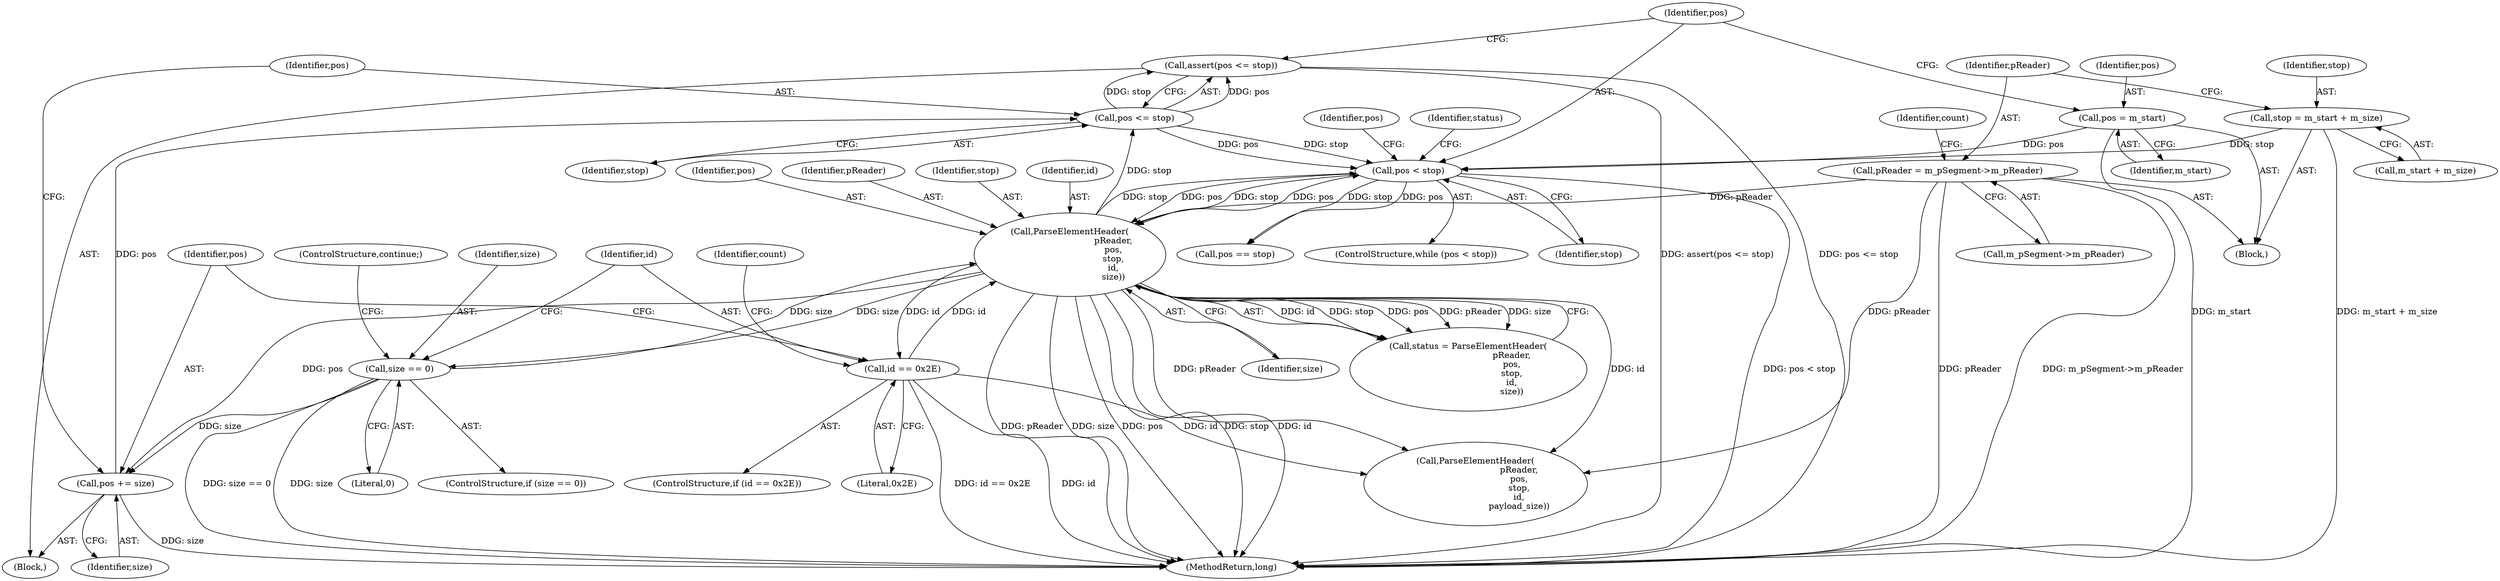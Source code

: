 digraph "1_Android_04839626ed859623901ebd3a5fd483982186b59d_170@API" {
"1000175" [label="(Call,assert(pos <= stop))"];
"1000176" [label="(Call,pos <= stop)"];
"1000172" [label="(Call,pos += size)"];
"1000162" [label="(Call,size == 0)"];
"1000149" [label="(Call,ParseElementHeader(\n                                pReader,\n                                pos,\n                                stop,\n                                id,\n                                size))"];
"1000126" [label="(Call,pReader = m_pSegment->m_pReader)"];
"1000140" [label="(Call,pos < stop)"];
"1000136" [label="(Call,pos = m_start)"];
"1000121" [label="(Call,stop = m_start + m_size)"];
"1000167" [label="(Call,id == 0x2E)"];
"1000171" [label="(Identifier,count)"];
"1000140" [label="(Call,pos < stop)"];
"1000126" [label="(Call,pReader = m_pSegment->m_pReader)"];
"1000148" [label="(Identifier,status)"];
"1000167" [label="(Call,id == 0x2E)"];
"1000127" [label="(Identifier,pReader)"];
"1000154" [label="(Identifier,size)"];
"1000141" [label="(Identifier,pos)"];
"1000143" [label="(Block,)"];
"1000165" [label="(ControlStructure,continue;)"];
"1000172" [label="(Call,pos += size)"];
"1000174" [label="(Identifier,size)"];
"1000161" [label="(ControlStructure,if (size == 0))"];
"1000162" [label="(Call,size == 0)"];
"1000166" [label="(ControlStructure,if (id == 0x2E))"];
"1000163" [label="(Identifier,size)"];
"1000292" [label="(MethodReturn,long)"];
"1000181" [label="(Identifier,pos)"];
"1000123" [label="(Call,m_start + m_size)"];
"1000128" [label="(Call,m_pSegment->m_pReader)"];
"1000177" [label="(Identifier,pos)"];
"1000149" [label="(Call,ParseElementHeader(\n                                pReader,\n                                pos,\n                                stop,\n                                id,\n                                size))"];
"1000173" [label="(Identifier,pos)"];
"1000152" [label="(Identifier,stop)"];
"1000136" [label="(Call,pos = m_start)"];
"1000176" [label="(Call,pos <= stop)"];
"1000164" [label="(Literal,0)"];
"1000147" [label="(Call,status = ParseElementHeader(\n                                pReader,\n                                pos,\n                                stop,\n                                id,\n                                size))"];
"1000121" [label="(Call,stop = m_start + m_size)"];
"1000111" [label="(Block,)"];
"1000138" [label="(Identifier,m_start)"];
"1000137" [label="(Identifier,pos)"];
"1000216" [label="(Call,ParseElementHeader(\n                                pReader,\n                                pos,\n                                stop,\n                                id,\n                                payload_size))"];
"1000178" [label="(Identifier,stop)"];
"1000139" [label="(ControlStructure,while (pos < stop))"];
"1000169" [label="(Literal,0x2E)"];
"1000153" [label="(Identifier,id)"];
"1000175" [label="(Call,assert(pos <= stop))"];
"1000133" [label="(Identifier,count)"];
"1000168" [label="(Identifier,id)"];
"1000142" [label="(Identifier,stop)"];
"1000180" [label="(Call,pos == stop)"];
"1000151" [label="(Identifier,pos)"];
"1000150" [label="(Identifier,pReader)"];
"1000122" [label="(Identifier,stop)"];
"1000175" -> "1000143"  [label="AST: "];
"1000175" -> "1000176"  [label="CFG: "];
"1000176" -> "1000175"  [label="AST: "];
"1000141" -> "1000175"  [label="CFG: "];
"1000175" -> "1000292"  [label="DDG: pos <= stop"];
"1000175" -> "1000292"  [label="DDG: assert(pos <= stop)"];
"1000176" -> "1000175"  [label="DDG: pos"];
"1000176" -> "1000175"  [label="DDG: stop"];
"1000176" -> "1000178"  [label="CFG: "];
"1000177" -> "1000176"  [label="AST: "];
"1000178" -> "1000176"  [label="AST: "];
"1000176" -> "1000140"  [label="DDG: pos"];
"1000176" -> "1000140"  [label="DDG: stop"];
"1000172" -> "1000176"  [label="DDG: pos"];
"1000149" -> "1000176"  [label="DDG: stop"];
"1000172" -> "1000143"  [label="AST: "];
"1000172" -> "1000174"  [label="CFG: "];
"1000173" -> "1000172"  [label="AST: "];
"1000174" -> "1000172"  [label="AST: "];
"1000177" -> "1000172"  [label="CFG: "];
"1000172" -> "1000292"  [label="DDG: size"];
"1000162" -> "1000172"  [label="DDG: size"];
"1000149" -> "1000172"  [label="DDG: pos"];
"1000162" -> "1000161"  [label="AST: "];
"1000162" -> "1000164"  [label="CFG: "];
"1000163" -> "1000162"  [label="AST: "];
"1000164" -> "1000162"  [label="AST: "];
"1000165" -> "1000162"  [label="CFG: "];
"1000168" -> "1000162"  [label="CFG: "];
"1000162" -> "1000292"  [label="DDG: size"];
"1000162" -> "1000292"  [label="DDG: size == 0"];
"1000162" -> "1000149"  [label="DDG: size"];
"1000149" -> "1000162"  [label="DDG: size"];
"1000149" -> "1000147"  [label="AST: "];
"1000149" -> "1000154"  [label="CFG: "];
"1000150" -> "1000149"  [label="AST: "];
"1000151" -> "1000149"  [label="AST: "];
"1000152" -> "1000149"  [label="AST: "];
"1000153" -> "1000149"  [label="AST: "];
"1000154" -> "1000149"  [label="AST: "];
"1000147" -> "1000149"  [label="CFG: "];
"1000149" -> "1000292"  [label="DDG: size"];
"1000149" -> "1000292"  [label="DDG: pos"];
"1000149" -> "1000292"  [label="DDG: stop"];
"1000149" -> "1000292"  [label="DDG: id"];
"1000149" -> "1000292"  [label="DDG: pReader"];
"1000149" -> "1000140"  [label="DDG: pos"];
"1000149" -> "1000140"  [label="DDG: stop"];
"1000149" -> "1000147"  [label="DDG: id"];
"1000149" -> "1000147"  [label="DDG: stop"];
"1000149" -> "1000147"  [label="DDG: pos"];
"1000149" -> "1000147"  [label="DDG: pReader"];
"1000149" -> "1000147"  [label="DDG: size"];
"1000126" -> "1000149"  [label="DDG: pReader"];
"1000140" -> "1000149"  [label="DDG: pos"];
"1000140" -> "1000149"  [label="DDG: stop"];
"1000167" -> "1000149"  [label="DDG: id"];
"1000149" -> "1000167"  [label="DDG: id"];
"1000149" -> "1000216"  [label="DDG: pReader"];
"1000149" -> "1000216"  [label="DDG: id"];
"1000126" -> "1000111"  [label="AST: "];
"1000126" -> "1000128"  [label="CFG: "];
"1000127" -> "1000126"  [label="AST: "];
"1000128" -> "1000126"  [label="AST: "];
"1000133" -> "1000126"  [label="CFG: "];
"1000126" -> "1000292"  [label="DDG: pReader"];
"1000126" -> "1000292"  [label="DDG: m_pSegment->m_pReader"];
"1000126" -> "1000216"  [label="DDG: pReader"];
"1000140" -> "1000139"  [label="AST: "];
"1000140" -> "1000142"  [label="CFG: "];
"1000141" -> "1000140"  [label="AST: "];
"1000142" -> "1000140"  [label="AST: "];
"1000148" -> "1000140"  [label="CFG: "];
"1000181" -> "1000140"  [label="CFG: "];
"1000140" -> "1000292"  [label="DDG: pos < stop"];
"1000136" -> "1000140"  [label="DDG: pos"];
"1000121" -> "1000140"  [label="DDG: stop"];
"1000140" -> "1000180"  [label="DDG: pos"];
"1000140" -> "1000180"  [label="DDG: stop"];
"1000136" -> "1000111"  [label="AST: "];
"1000136" -> "1000138"  [label="CFG: "];
"1000137" -> "1000136"  [label="AST: "];
"1000138" -> "1000136"  [label="AST: "];
"1000141" -> "1000136"  [label="CFG: "];
"1000136" -> "1000292"  [label="DDG: m_start"];
"1000121" -> "1000111"  [label="AST: "];
"1000121" -> "1000123"  [label="CFG: "];
"1000122" -> "1000121"  [label="AST: "];
"1000123" -> "1000121"  [label="AST: "];
"1000127" -> "1000121"  [label="CFG: "];
"1000121" -> "1000292"  [label="DDG: m_start + m_size"];
"1000167" -> "1000166"  [label="AST: "];
"1000167" -> "1000169"  [label="CFG: "];
"1000168" -> "1000167"  [label="AST: "];
"1000169" -> "1000167"  [label="AST: "];
"1000171" -> "1000167"  [label="CFG: "];
"1000173" -> "1000167"  [label="CFG: "];
"1000167" -> "1000292"  [label="DDG: id"];
"1000167" -> "1000292"  [label="DDG: id == 0x2E"];
"1000167" -> "1000216"  [label="DDG: id"];
}
